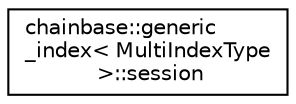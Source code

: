 digraph "Graphical Class Hierarchy"
{
  edge [fontname="Helvetica",fontsize="10",labelfontname="Helvetica",labelfontsize="10"];
  node [fontname="Helvetica",fontsize="10",shape=record];
  rankdir="LR";
  Node0 [label="chainbase::generic\l_index\< MultiIndexType\l \>::session",height=0.2,width=0.4,color="black", fillcolor="white", style="filled",URL="$classchainbase_1_1generic__index_1_1session.html"];
}
